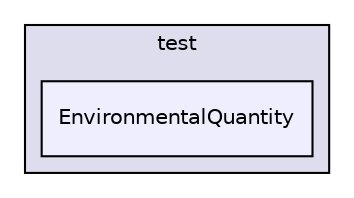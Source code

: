 digraph "quetzal/modules/geography/test/EnvironmentalQuantity" {
  compound=true
  node [ fontsize="10", fontname="Helvetica"];
  edge [ labelfontsize="10", labelfontname="Helvetica"];
  subgraph clusterdir_c70a5f0b12f0bb74510ddcc8fbae5dd6 {
    graph [ bgcolor="#ddddee", pencolor="black", label="test" fontname="Helvetica", fontsize="10", URL="dir_c70a5f0b12f0bb74510ddcc8fbae5dd6.html"]
  dir_03612c0a9d400dad324d6dedcae7af71 [shape=box, label="EnvironmentalQuantity", style="filled", fillcolor="#eeeeff", pencolor="black", URL="dir_03612c0a9d400dad324d6dedcae7af71.html"];
  }
}
